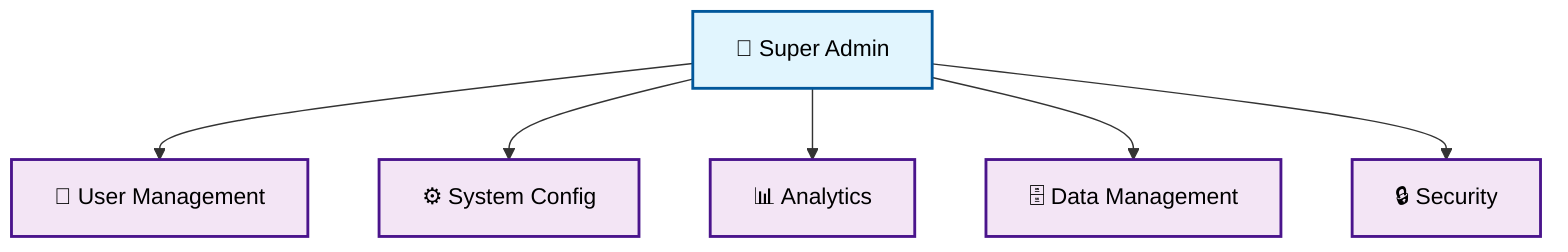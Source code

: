 graph TB
    %% Super Admin Use Cases - Simplified
    
    SuperAdmin[👤 Super Admin]
    
    %% Core Functions
    UserMgmt[👥 User Management]
    SystemConfig[⚙️ System Config]
    Analytics[📊 Analytics]
    DataMgmt[🗄️ Data Management]
    Security[🔒 Security]
    
    %% Connections
    SuperAdmin --> UserMgmt
    SuperAdmin --> SystemConfig
    SuperAdmin --> Analytics
    SuperAdmin --> DataMgmt
    SuperAdmin --> Security
    
    %% Styling
    classDef actor fill:#e1f5fe,stroke:#01579b,stroke-width:2px,color:#000
    classDef usecase fill:#f3e5f5,stroke:#4a148c,stroke-width:2px,color:#000
    
    class SuperAdmin actor
    class UserMgmt,SystemConfig,Analytics,DataMgmt,Security usecase